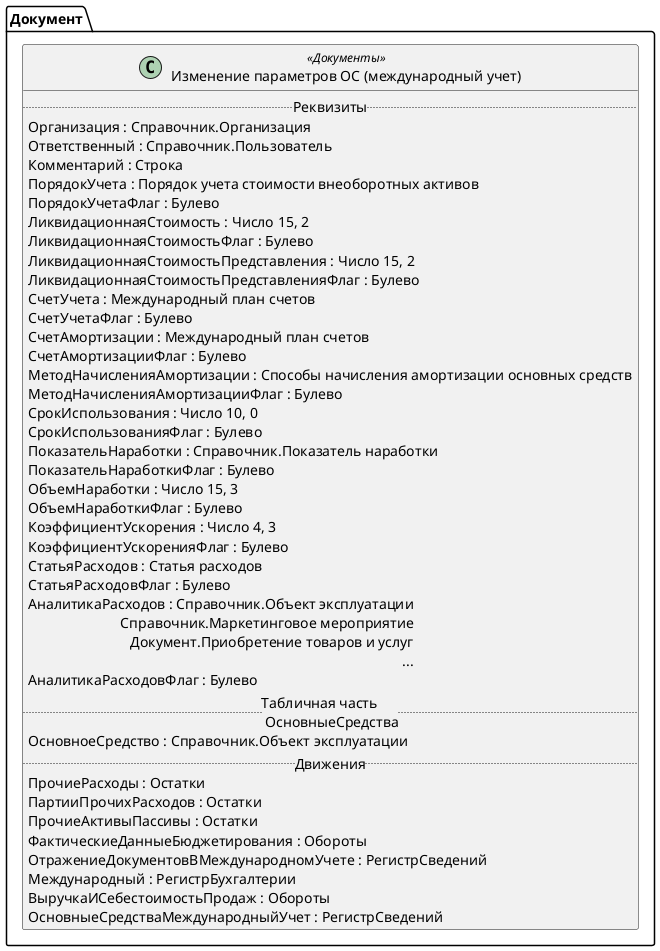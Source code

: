 ﻿@startuml ИзменениеПараметровОСМеждународныйУчет
'!include templates.wsd
'..\include templates.wsd
class Документ.ИзменениеПараметровОСМеждународныйУчет as "Изменение параметров ОС (международный учет)" <<Документы>>
{
..Реквизиты..
Организация : Справочник.Организация
Ответственный : Справочник.Пользователь
Комментарий : Строка
ПорядокУчета : Порядок учета стоимости внеоборотных активов
ПорядокУчетаФлаг : Булево
ЛиквидационнаяСтоимость : Число 15, 2
ЛиквидационнаяСтоимостьФлаг : Булево
ЛиквидационнаяСтоимостьПредставления : Число 15, 2
ЛиквидационнаяСтоимостьПредставленияФлаг : Булево
СчетУчета : Международный план счетов
СчетУчетаФлаг : Булево
СчетАмортизации : Международный план счетов
СчетАмортизацииФлаг : Булево
МетодНачисленияАмортизации : Способы начисления амортизации основных средств
МетодНачисленияАмортизацииФлаг : Булево
СрокИспользования : Число 10, 0
СрокИспользованияФлаг : Булево
ПоказательНаработки : Справочник.Показатель наработки
ПоказательНаработкиФлаг : Булево
ОбъемНаработки : Число 15, 3
ОбъемНаработкиФлаг : Булево
КоэффициентУскорения : Число 4, 3
КоэффициентУскоренияФлаг : Булево
СтатьяРасходов : Статья расходов
СтатьяРасходовФлаг : Булево
АналитикаРасходов : Справочник.Объект эксплуатации\rСправочник.Маркетинговое мероприятие\rДокумент.Приобретение товаров и услуг\r...
АналитикаРасходовФлаг : Булево
..Табличная часть \n ОсновныеСредства..
ОсновноеСредство : Справочник.Объект эксплуатации
..Движения..
ПрочиеРасходы : Остатки
ПартииПрочихРасходов : Остатки
ПрочиеАктивыПассивы : Остатки
ФактическиеДанныеБюджетирования : Обороты
ОтражениеДокументовВМеждународномУчете : РегистрСведений
Международный : РегистрБухгалтерии
ВыручкаИСебестоимостьПродаж : Обороты
ОсновныеСредстваМеждународныйУчет : РегистрСведений
}
@enduml
